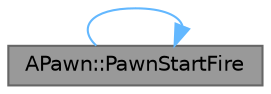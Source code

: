 digraph "APawn::PawnStartFire"
{
 // INTERACTIVE_SVG=YES
 // LATEX_PDF_SIZE
  bgcolor="transparent";
  edge [fontname=Helvetica,fontsize=10,labelfontname=Helvetica,labelfontsize=10];
  node [fontname=Helvetica,fontsize=10,shape=box,height=0.2,width=0.4];
  rankdir="LR";
  Node1 [id="Node000001",label="APawn::PawnStartFire",height=0.2,width=0.4,color="gray40", fillcolor="grey60", style="filled", fontcolor="black",tooltip="Handle StartFire() passed from PlayerController."];
  Node1 -> Node1 [id="edge1_Node000001_Node000001",color="steelblue1",style="solid",tooltip=" "];
}
